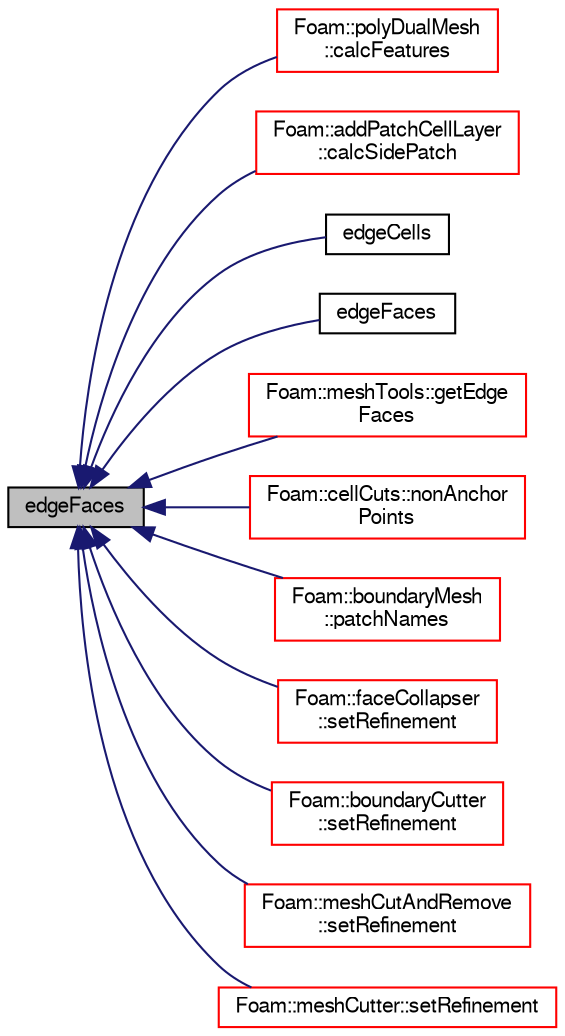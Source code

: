 digraph "edgeFaces"
{
  bgcolor="transparent";
  edge [fontname="FreeSans",fontsize="10",labelfontname="FreeSans",labelfontsize="10"];
  node [fontname="FreeSans",fontsize="10",shape=record];
  rankdir="LR";
  Node34399 [label="edgeFaces",height=0.2,width=0.4,color="black", fillcolor="grey75", style="filled", fontcolor="black"];
  Node34399 -> Node34400 [dir="back",color="midnightblue",fontsize="10",style="solid",fontname="FreeSans"];
  Node34400 [label="Foam::polyDualMesh\l::calcFeatures",height=0.2,width=0.4,color="red",URL="$a21354.html#a9462253b504fad04ae7194f1f17469c8",tooltip="Helper function to create feature edges and points based on. "];
  Node34399 -> Node34402 [dir="back",color="midnightblue",fontsize="10",style="solid",fontname="FreeSans"];
  Node34402 [label="Foam::addPatchCellLayer\l::calcSidePatch",height=0.2,width=0.4,color="red",URL="$a21626.html#a25346f181e6f56df9a1839ff94eea581",tooltip="Boundary edges get extruded into boundary faces. Determine patch. "];
  Node34399 -> Node34410 [dir="back",color="midnightblue",fontsize="10",style="solid",fontname="FreeSans"];
  Node34410 [label="edgeCells",height=0.2,width=0.4,color="black",URL="$a27530.html#a5d07940b4f2c9d0e5a60a13943fb3023",tooltip="edgeCells using pointFaces, edges, pointEdges "];
  Node34399 -> Node34411 [dir="back",color="midnightblue",fontsize="10",style="solid",fontname="FreeSans"];
  Node34411 [label="edgeFaces",height=0.2,width=0.4,color="black",URL="$a27530.html#ad873263059fd0b4758b0994795a01f0f",tooltip="edgeFaces using pointFaces, edges, pointEdges "];
  Node34399 -> Node34412 [dir="back",color="midnightblue",fontsize="10",style="solid",fontname="FreeSans"];
  Node34412 [label="Foam::meshTools::getEdge\lFaces",height=0.2,width=0.4,color="red",URL="$a21153.html#a49c5d70e15e6496b848e2012ea176128",tooltip="Get faces on cell using edgeI. Throws error if no two found. "];
  Node34399 -> Node34452 [dir="back",color="midnightblue",fontsize="10",style="solid",fontname="FreeSans"];
  Node34452 [label="Foam::cellCuts::nonAnchor\lPoints",height=0.2,width=0.4,color="red",URL="$a21466.html#a99cdc1288c329f2654ead522706957a6",tooltip="Invert anchor point selection. "];
  Node34399 -> Node34460 [dir="back",color="midnightblue",fontsize="10",style="solid",fontname="FreeSans"];
  Node34460 [label="Foam::boundaryMesh\l::patchNames",height=0.2,width=0.4,color="red",URL="$a21430.html#a3a56710ba8cff5664a002b134c75d5bd",tooltip="Get names of patches. "];
  Node34399 -> Node34462 [dir="back",color="midnightblue",fontsize="10",style="solid",fontname="FreeSans"];
  Node34462 [label="Foam::faceCollapser\l::setRefinement",height=0.2,width=0.4,color="red",URL="$a21646.html#a4eb4757ecb940ebe87d1e45559d1bad1",tooltip="Collapse faces along endpoints. Play commands into. "];
  Node34399 -> Node34464 [dir="back",color="midnightblue",fontsize="10",style="solid",fontname="FreeSans"];
  Node34464 [label="Foam::boundaryCutter\l::setRefinement",height=0.2,width=0.4,color="red",URL="$a21498.html#ae6930353f029f71d7726d9992c9538f9",tooltip="Do actual cutting with cut description. Inserts mesh changes. "];
  Node34399 -> Node34454 [dir="back",color="midnightblue",fontsize="10",style="solid",fontname="FreeSans"];
  Node34454 [label="Foam::meshCutAndRemove\l::setRefinement",height=0.2,width=0.4,color="red",URL="$a21502.html#a5b289474e53287a9460c322f12434dec",tooltip="Do actual cutting with cut description. Inserts mesh changes. "];
  Node34399 -> Node34456 [dir="back",color="midnightblue",fontsize="10",style="solid",fontname="FreeSans"];
  Node34456 [label="Foam::meshCutter::setRefinement",height=0.2,width=0.4,color="red",URL="$a21506.html#ad6964ecaeb84631835d8a4e51bf706bb",tooltip="Do actual cutting with cut description. Inserts mesh changes. "];
}
